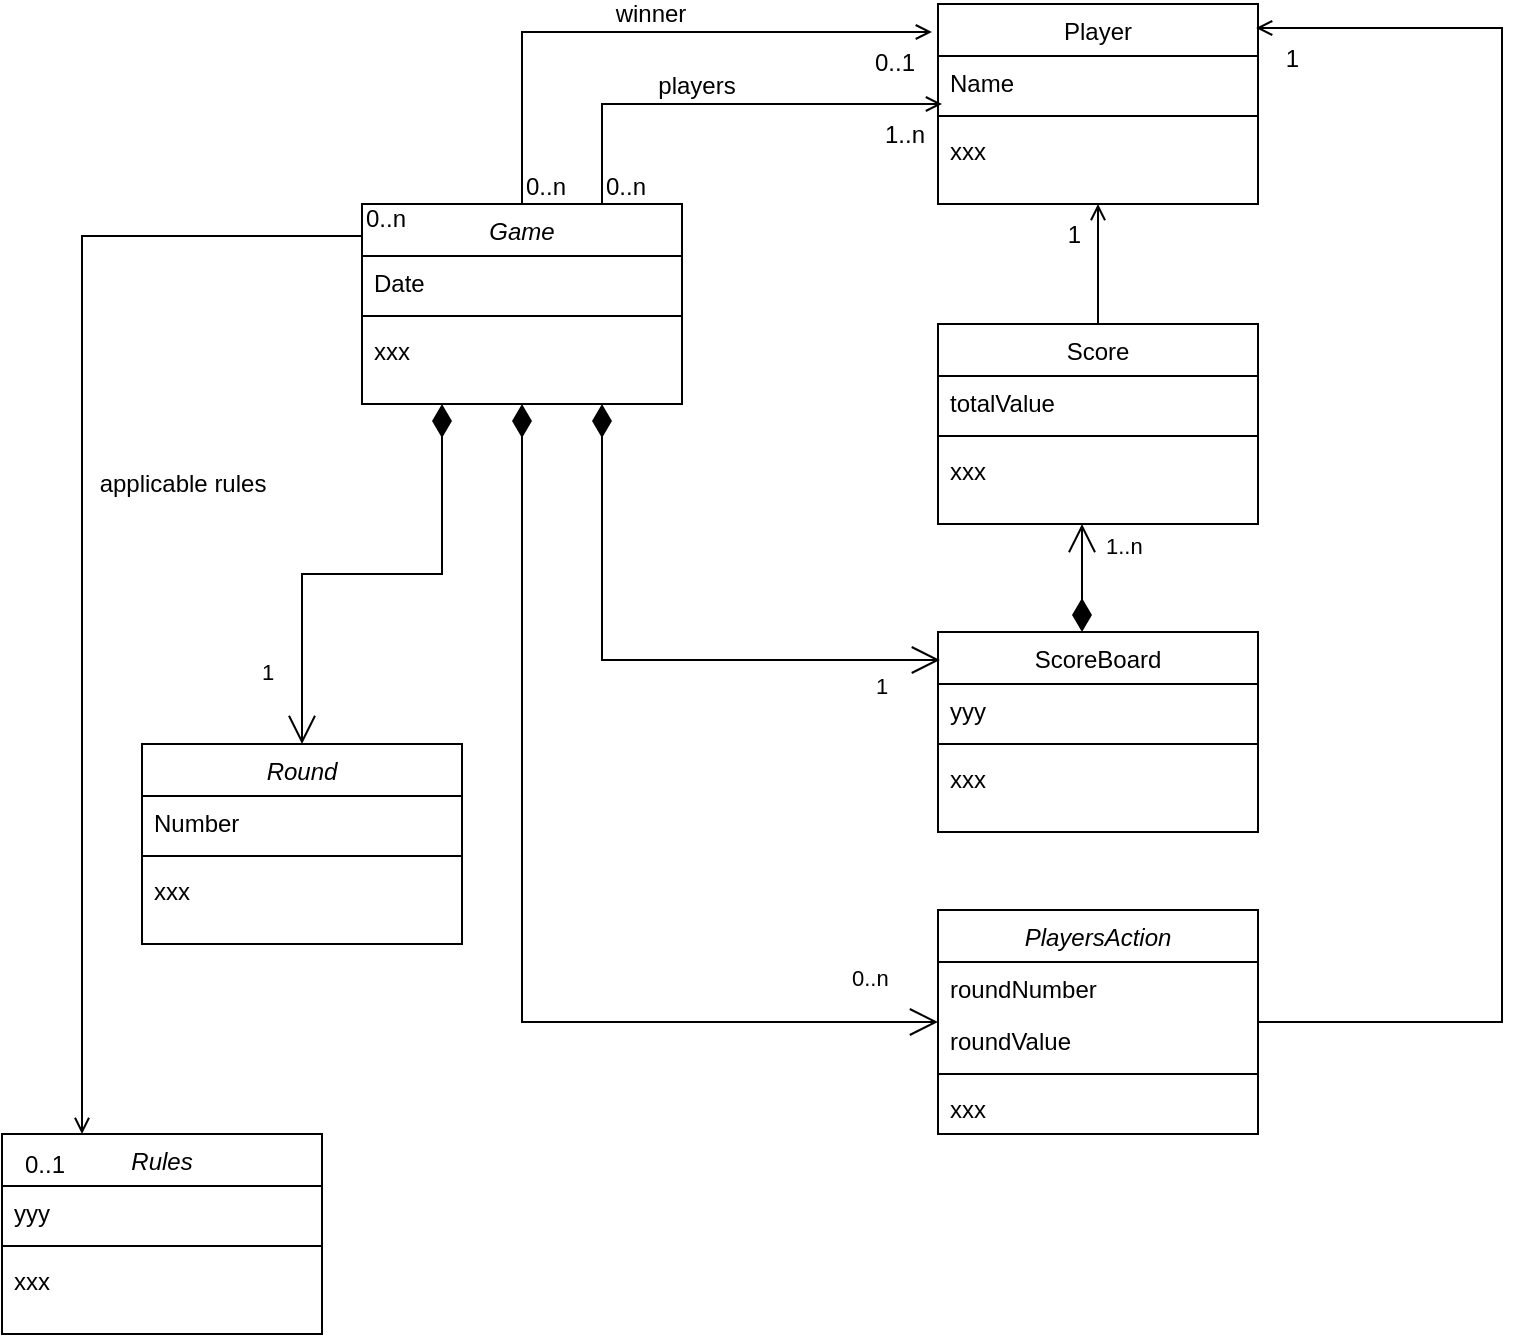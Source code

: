 <mxfile version="15.6.3" type="github">
  <diagram id="C5RBs43oDa-KdzZeNtuy" name="Page-1">
    <mxGraphModel dx="946" dy="566" grid="1" gridSize="10" guides="1" tooltips="1" connect="1" arrows="1" fold="1" page="1" pageScale="1" pageWidth="827" pageHeight="1169" math="0" shadow="0">
      <root>
        <mxCell id="WIyWlLk6GJQsqaUBKTNV-0" />
        <mxCell id="WIyWlLk6GJQsqaUBKTNV-1" parent="WIyWlLk6GJQsqaUBKTNV-0" />
        <mxCell id="zkfFHV4jXpPFQw0GAbJ--0" value="Game" style="swimlane;fontStyle=2;align=center;verticalAlign=top;childLayout=stackLayout;horizontal=1;startSize=26;horizontalStack=0;resizeParent=1;resizeLast=0;collapsible=1;marginBottom=0;rounded=0;shadow=0;strokeWidth=1;" parent="WIyWlLk6GJQsqaUBKTNV-1" vertex="1">
          <mxGeometry x="220" y="180" width="160" height="100" as="geometry">
            <mxRectangle x="220" y="120" width="160" height="26" as="alternateBounds" />
          </mxGeometry>
        </mxCell>
        <mxCell id="zkfFHV4jXpPFQw0GAbJ--1" value="Date" style="text;align=left;verticalAlign=top;spacingLeft=4;spacingRight=4;overflow=hidden;rotatable=0;points=[[0,0.5],[1,0.5]];portConstraint=eastwest;" parent="zkfFHV4jXpPFQw0GAbJ--0" vertex="1">
          <mxGeometry y="26" width="160" height="26" as="geometry" />
        </mxCell>
        <mxCell id="zkfFHV4jXpPFQw0GAbJ--4" value="" style="line;html=1;strokeWidth=1;align=left;verticalAlign=middle;spacingTop=-1;spacingLeft=3;spacingRight=3;rotatable=0;labelPosition=right;points=[];portConstraint=eastwest;" parent="zkfFHV4jXpPFQw0GAbJ--0" vertex="1">
          <mxGeometry y="52" width="160" height="8" as="geometry" />
        </mxCell>
        <mxCell id="zkfFHV4jXpPFQw0GAbJ--5" value="xxx" style="text;align=left;verticalAlign=top;spacingLeft=4;spacingRight=4;overflow=hidden;rotatable=0;points=[[0,0.5],[1,0.5]];portConstraint=eastwest;" parent="zkfFHV4jXpPFQw0GAbJ--0" vertex="1">
          <mxGeometry y="60" width="160" height="26" as="geometry" />
        </mxCell>
        <mxCell id="zkfFHV4jXpPFQw0GAbJ--17" value="Player" style="swimlane;fontStyle=0;align=center;verticalAlign=top;childLayout=stackLayout;horizontal=1;startSize=26;horizontalStack=0;resizeParent=1;resizeLast=0;collapsible=1;marginBottom=0;rounded=0;shadow=0;strokeWidth=1;" parent="WIyWlLk6GJQsqaUBKTNV-1" vertex="1">
          <mxGeometry x="508" y="80" width="160" height="100" as="geometry">
            <mxRectangle x="508" y="40" width="160" height="26" as="alternateBounds" />
          </mxGeometry>
        </mxCell>
        <mxCell id="zkfFHV4jXpPFQw0GAbJ--18" value="Name" style="text;align=left;verticalAlign=top;spacingLeft=4;spacingRight=4;overflow=hidden;rotatable=0;points=[[0,0.5],[1,0.5]];portConstraint=eastwest;" parent="zkfFHV4jXpPFQw0GAbJ--17" vertex="1">
          <mxGeometry y="26" width="160" height="26" as="geometry" />
        </mxCell>
        <mxCell id="zkfFHV4jXpPFQw0GAbJ--23" value="" style="line;html=1;strokeWidth=1;align=left;verticalAlign=middle;spacingTop=-1;spacingLeft=3;spacingRight=3;rotatable=0;labelPosition=right;points=[];portConstraint=eastwest;" parent="zkfFHV4jXpPFQw0GAbJ--17" vertex="1">
          <mxGeometry y="52" width="160" height="8" as="geometry" />
        </mxCell>
        <mxCell id="zkfFHV4jXpPFQw0GAbJ--24" value="xxx" style="text;align=left;verticalAlign=top;spacingLeft=4;spacingRight=4;overflow=hidden;rotatable=0;points=[[0,0.5],[1,0.5]];portConstraint=eastwest;" parent="zkfFHV4jXpPFQw0GAbJ--17" vertex="1">
          <mxGeometry y="60" width="160" height="26" as="geometry" />
        </mxCell>
        <mxCell id="zkfFHV4jXpPFQw0GAbJ--26" value="" style="endArrow=open;shadow=0;strokeWidth=1;rounded=0;endFill=1;edgeStyle=elbowEdgeStyle;elbow=vertical;entryX=-0.019;entryY=0.14;entryDx=0;entryDy=0;entryPerimeter=0;" parent="WIyWlLk6GJQsqaUBKTNV-1" source="zkfFHV4jXpPFQw0GAbJ--0" target="zkfFHV4jXpPFQw0GAbJ--17" edge="1">
          <mxGeometry x="0.5" y="41" relative="1" as="geometry">
            <mxPoint x="380" y="252" as="sourcePoint" />
            <mxPoint x="540" y="252" as="targetPoint" />
            <mxPoint x="-40" y="32" as="offset" />
            <Array as="points">
              <mxPoint x="430" y="94" />
              <mxPoint x="460" y="153" />
              <mxPoint x="460" y="200" />
              <mxPoint x="470" y="260" />
            </Array>
          </mxGeometry>
        </mxCell>
        <mxCell id="zkfFHV4jXpPFQw0GAbJ--27" value="0..n" style="resizable=0;align=left;verticalAlign=bottom;labelBackgroundColor=none;fontSize=12;" parent="zkfFHV4jXpPFQw0GAbJ--26" connectable="0" vertex="1">
          <mxGeometry x="-1" relative="1" as="geometry">
            <mxPoint as="offset" />
          </mxGeometry>
        </mxCell>
        <mxCell id="zkfFHV4jXpPFQw0GAbJ--28" value="0..1" style="resizable=0;align=right;verticalAlign=bottom;labelBackgroundColor=none;fontSize=12;" parent="zkfFHV4jXpPFQw0GAbJ--26" connectable="0" vertex="1">
          <mxGeometry x="1" relative="1" as="geometry">
            <mxPoint x="-7" y="24" as="offset" />
          </mxGeometry>
        </mxCell>
        <mxCell id="zkfFHV4jXpPFQw0GAbJ--29" value="winner" style="text;html=1;resizable=0;points=[];;align=center;verticalAlign=middle;labelBackgroundColor=none;rounded=0;shadow=0;strokeWidth=1;fontSize=12;" parent="zkfFHV4jXpPFQw0GAbJ--26" vertex="1" connectable="0">
          <mxGeometry x="0.5" y="49" relative="1" as="geometry">
            <mxPoint x="-68" y="40" as="offset" />
          </mxGeometry>
        </mxCell>
        <mxCell id="-jfL0HV8FS8QG_WkGPRR-2" value="ScoreBoard" style="swimlane;fontStyle=0;align=center;verticalAlign=top;childLayout=stackLayout;horizontal=1;startSize=26;horizontalStack=0;resizeParent=1;resizeLast=0;collapsible=1;marginBottom=0;rounded=0;shadow=0;strokeWidth=1;" vertex="1" parent="WIyWlLk6GJQsqaUBKTNV-1">
          <mxGeometry x="508" y="394" width="160" height="100" as="geometry">
            <mxRectangle x="508" y="334" width="160" height="26" as="alternateBounds" />
          </mxGeometry>
        </mxCell>
        <mxCell id="-jfL0HV8FS8QG_WkGPRR-3" value="yyy" style="text;align=left;verticalAlign=top;spacingLeft=4;spacingRight=4;overflow=hidden;rotatable=0;points=[[0,0.5],[1,0.5]];portConstraint=eastwest;" vertex="1" parent="-jfL0HV8FS8QG_WkGPRR-2">
          <mxGeometry y="26" width="160" height="26" as="geometry" />
        </mxCell>
        <mxCell id="-jfL0HV8FS8QG_WkGPRR-4" value="" style="line;html=1;strokeWidth=1;align=left;verticalAlign=middle;spacingTop=-1;spacingLeft=3;spacingRight=3;rotatable=0;labelPosition=right;points=[];portConstraint=eastwest;" vertex="1" parent="-jfL0HV8FS8QG_WkGPRR-2">
          <mxGeometry y="52" width="160" height="8" as="geometry" />
        </mxCell>
        <mxCell id="-jfL0HV8FS8QG_WkGPRR-5" value="xxx" style="text;align=left;verticalAlign=top;spacingLeft=4;spacingRight=4;overflow=hidden;rotatable=0;points=[[0,0.5],[1,0.5]];portConstraint=eastwest;" vertex="1" parent="-jfL0HV8FS8QG_WkGPRR-2">
          <mxGeometry y="60" width="160" height="26" as="geometry" />
        </mxCell>
        <mxCell id="-jfL0HV8FS8QG_WkGPRR-6" value="Score" style="swimlane;fontStyle=0;align=center;verticalAlign=top;childLayout=stackLayout;horizontal=1;startSize=26;horizontalStack=0;resizeParent=1;resizeLast=0;collapsible=1;marginBottom=0;rounded=0;shadow=0;strokeWidth=1;" vertex="1" parent="WIyWlLk6GJQsqaUBKTNV-1">
          <mxGeometry x="508" y="240" width="160" height="100" as="geometry">
            <mxRectangle x="508" y="180" width="160" height="26" as="alternateBounds" />
          </mxGeometry>
        </mxCell>
        <mxCell id="-jfL0HV8FS8QG_WkGPRR-7" value="totalValue" style="text;align=left;verticalAlign=top;spacingLeft=4;spacingRight=4;overflow=hidden;rotatable=0;points=[[0,0.5],[1,0.5]];portConstraint=eastwest;" vertex="1" parent="-jfL0HV8FS8QG_WkGPRR-6">
          <mxGeometry y="26" width="160" height="26" as="geometry" />
        </mxCell>
        <mxCell id="-jfL0HV8FS8QG_WkGPRR-8" value="" style="line;html=1;strokeWidth=1;align=left;verticalAlign=middle;spacingTop=-1;spacingLeft=3;spacingRight=3;rotatable=0;labelPosition=right;points=[];portConstraint=eastwest;" vertex="1" parent="-jfL0HV8FS8QG_WkGPRR-6">
          <mxGeometry y="52" width="160" height="8" as="geometry" />
        </mxCell>
        <mxCell id="-jfL0HV8FS8QG_WkGPRR-9" value="xxx" style="text;align=left;verticalAlign=top;spacingLeft=4;spacingRight=4;overflow=hidden;rotatable=0;points=[[0,0.5],[1,0.5]];portConstraint=eastwest;" vertex="1" parent="-jfL0HV8FS8QG_WkGPRR-6">
          <mxGeometry y="60" width="160" height="26" as="geometry" />
        </mxCell>
        <mxCell id="-jfL0HV8FS8QG_WkGPRR-26" value="" style="endArrow=open;shadow=0;strokeWidth=1;rounded=0;endFill=1;edgeStyle=elbowEdgeStyle;elbow=vertical;entryX=0.5;entryY=1;entryDx=0;entryDy=0;exitX=0.5;exitY=0;exitDx=0;exitDy=0;" edge="1" parent="WIyWlLk6GJQsqaUBKTNV-1" source="-jfL0HV8FS8QG_WkGPRR-6" target="zkfFHV4jXpPFQw0GAbJ--17">
          <mxGeometry x="0.5" y="41" relative="1" as="geometry">
            <mxPoint x="660" y="220" as="sourcePoint" />
            <mxPoint x="660" y="166" as="targetPoint" />
            <mxPoint x="-40" y="32" as="offset" />
            <Array as="points">
              <mxPoint x="588" y="220" />
            </Array>
          </mxGeometry>
        </mxCell>
        <mxCell id="-jfL0HV8FS8QG_WkGPRR-28" value="1" style="resizable=0;align=right;verticalAlign=bottom;labelBackgroundColor=none;fontSize=12;" connectable="0" vertex="1" parent="-jfL0HV8FS8QG_WkGPRR-26">
          <mxGeometry x="1" relative="1" as="geometry">
            <mxPoint x="-7" y="24" as="offset" />
          </mxGeometry>
        </mxCell>
        <mxCell id="-jfL0HV8FS8QG_WkGPRR-29" value="1" style="endArrow=open;html=1;endSize=12;startArrow=diamondThin;startSize=14;startFill=1;edgeStyle=orthogonalEdgeStyle;align=left;verticalAlign=bottom;rounded=0;exitX=0.75;exitY=1;exitDx=0;exitDy=0;entryX=0.006;entryY=0.14;entryDx=0;entryDy=0;entryPerimeter=0;" edge="1" parent="WIyWlLk6GJQsqaUBKTNV-1" source="zkfFHV4jXpPFQw0GAbJ--0" target="-jfL0HV8FS8QG_WkGPRR-2">
          <mxGeometry x="0.769" y="-22" relative="1" as="geometry">
            <mxPoint x="270" y="290" as="sourcePoint" />
            <mxPoint x="430" y="290" as="targetPoint" />
            <mxPoint as="offset" />
          </mxGeometry>
        </mxCell>
        <mxCell id="-jfL0HV8FS8QG_WkGPRR-33" value="1..n" style="endArrow=open;html=1;endSize=12;startArrow=diamondThin;startSize=14;startFill=1;edgeStyle=orthogonalEdgeStyle;align=left;verticalAlign=bottom;rounded=0;" edge="1" parent="WIyWlLk6GJQsqaUBKTNV-1">
          <mxGeometry x="0.259" y="-10" relative="1" as="geometry">
            <mxPoint x="580" y="394" as="sourcePoint" />
            <mxPoint x="580" y="340" as="targetPoint" />
            <Array as="points">
              <mxPoint x="580" y="394" />
              <mxPoint x="580" y="340" />
            </Array>
            <mxPoint as="offset" />
          </mxGeometry>
        </mxCell>
        <mxCell id="-jfL0HV8FS8QG_WkGPRR-34" value="Round" style="swimlane;fontStyle=2;align=center;verticalAlign=top;childLayout=stackLayout;horizontal=1;startSize=26;horizontalStack=0;resizeParent=1;resizeLast=0;collapsible=1;marginBottom=0;rounded=0;shadow=0;strokeWidth=1;" vertex="1" parent="WIyWlLk6GJQsqaUBKTNV-1">
          <mxGeometry x="110" y="450" width="160" height="100" as="geometry">
            <mxRectangle x="220" y="120" width="160" height="26" as="alternateBounds" />
          </mxGeometry>
        </mxCell>
        <mxCell id="-jfL0HV8FS8QG_WkGPRR-35" value="Number" style="text;align=left;verticalAlign=top;spacingLeft=4;spacingRight=4;overflow=hidden;rotatable=0;points=[[0,0.5],[1,0.5]];portConstraint=eastwest;" vertex="1" parent="-jfL0HV8FS8QG_WkGPRR-34">
          <mxGeometry y="26" width="160" height="26" as="geometry" />
        </mxCell>
        <mxCell id="-jfL0HV8FS8QG_WkGPRR-36" value="" style="line;html=1;strokeWidth=1;align=left;verticalAlign=middle;spacingTop=-1;spacingLeft=3;spacingRight=3;rotatable=0;labelPosition=right;points=[];portConstraint=eastwest;" vertex="1" parent="-jfL0HV8FS8QG_WkGPRR-34">
          <mxGeometry y="52" width="160" height="8" as="geometry" />
        </mxCell>
        <mxCell id="-jfL0HV8FS8QG_WkGPRR-37" value="xxx" style="text;align=left;verticalAlign=top;spacingLeft=4;spacingRight=4;overflow=hidden;rotatable=0;points=[[0,0.5],[1,0.5]];portConstraint=eastwest;" vertex="1" parent="-jfL0HV8FS8QG_WkGPRR-34">
          <mxGeometry y="60" width="160" height="26" as="geometry" />
        </mxCell>
        <mxCell id="-jfL0HV8FS8QG_WkGPRR-39" value="1" style="endArrow=open;html=1;endSize=12;startArrow=diamondThin;startSize=14;startFill=1;edgeStyle=orthogonalEdgeStyle;align=left;verticalAlign=bottom;rounded=0;exitX=0.25;exitY=1;exitDx=0;exitDy=0;entryX=0.5;entryY=0;entryDx=0;entryDy=0;" edge="1" parent="WIyWlLk6GJQsqaUBKTNV-1" source="zkfFHV4jXpPFQw0GAbJ--0" target="-jfL0HV8FS8QG_WkGPRR-34">
          <mxGeometry x="0.769" y="-22" relative="1" as="geometry">
            <mxPoint x="180" y="380" as="sourcePoint" />
            <mxPoint x="388.96" y="508" as="targetPoint" />
            <mxPoint as="offset" />
          </mxGeometry>
        </mxCell>
        <mxCell id="-jfL0HV8FS8QG_WkGPRR-54" value="PlayersAction" style="swimlane;fontStyle=2;align=center;verticalAlign=top;childLayout=stackLayout;horizontal=1;startSize=26;horizontalStack=0;resizeParent=1;resizeLast=0;collapsible=1;marginBottom=0;rounded=0;shadow=0;strokeWidth=1;" vertex="1" parent="WIyWlLk6GJQsqaUBKTNV-1">
          <mxGeometry x="508" y="533" width="160" height="112" as="geometry">
            <mxRectangle x="560" y="590" width="160" height="26" as="alternateBounds" />
          </mxGeometry>
        </mxCell>
        <mxCell id="-jfL0HV8FS8QG_WkGPRR-55" value="roundNumber" style="text;align=left;verticalAlign=top;spacingLeft=4;spacingRight=4;overflow=hidden;rotatable=0;points=[[0,0.5],[1,0.5]];portConstraint=eastwest;" vertex="1" parent="-jfL0HV8FS8QG_WkGPRR-54">
          <mxGeometry y="26" width="160" height="26" as="geometry" />
        </mxCell>
        <mxCell id="-jfL0HV8FS8QG_WkGPRR-67" value="roundValue" style="text;align=left;verticalAlign=top;spacingLeft=4;spacingRight=4;overflow=hidden;rotatable=0;points=[[0,0.5],[1,0.5]];portConstraint=eastwest;" vertex="1" parent="-jfL0HV8FS8QG_WkGPRR-54">
          <mxGeometry y="52" width="160" height="26" as="geometry" />
        </mxCell>
        <mxCell id="-jfL0HV8FS8QG_WkGPRR-56" value="" style="line;html=1;strokeWidth=1;align=left;verticalAlign=middle;spacingTop=-1;spacingLeft=3;spacingRight=3;rotatable=0;labelPosition=right;points=[];portConstraint=eastwest;" vertex="1" parent="-jfL0HV8FS8QG_WkGPRR-54">
          <mxGeometry y="78" width="160" height="8" as="geometry" />
        </mxCell>
        <mxCell id="-jfL0HV8FS8QG_WkGPRR-57" value="xxx" style="text;align=left;verticalAlign=top;spacingLeft=4;spacingRight=4;overflow=hidden;rotatable=0;points=[[0,0.5],[1,0.5]];portConstraint=eastwest;" vertex="1" parent="-jfL0HV8FS8QG_WkGPRR-54">
          <mxGeometry y="86" width="160" height="26" as="geometry" />
        </mxCell>
        <mxCell id="-jfL0HV8FS8QG_WkGPRR-59" value="0..n" style="endArrow=open;html=1;endSize=12;startArrow=diamondThin;startSize=14;startFill=1;edgeStyle=orthogonalEdgeStyle;align=left;verticalAlign=bottom;rounded=0;exitX=0.5;exitY=1;exitDx=0;exitDy=0;entryX=0;entryY=0.5;entryDx=0;entryDy=0;" edge="1" parent="WIyWlLk6GJQsqaUBKTNV-1" source="zkfFHV4jXpPFQw0GAbJ--0" target="-jfL0HV8FS8QG_WkGPRR-54">
          <mxGeometry x="0.826" y="13" relative="1" as="geometry">
            <mxPoint x="270" y="890" as="sourcePoint" />
            <mxPoint x="360" y="803" as="targetPoint" />
            <mxPoint as="offset" />
          </mxGeometry>
        </mxCell>
        <mxCell id="-jfL0HV8FS8QG_WkGPRR-69" value="" style="endArrow=open;shadow=0;strokeWidth=1;rounded=0;endFill=1;edgeStyle=elbowEdgeStyle;elbow=vertical;exitX=1;exitY=0.5;exitDx=0;exitDy=0;entryX=0.994;entryY=0.12;entryDx=0;entryDy=0;entryPerimeter=0;" edge="1" parent="WIyWlLk6GJQsqaUBKTNV-1" source="-jfL0HV8FS8QG_WkGPRR-54" target="zkfFHV4jXpPFQw0GAbJ--17">
          <mxGeometry x="0.5" y="41" relative="1" as="geometry">
            <mxPoint x="598" y="190" as="sourcePoint" />
            <mxPoint x="680" y="80" as="targetPoint" />
            <mxPoint x="-40" y="32" as="offset" />
            <Array as="points">
              <mxPoint x="790" y="310" />
            </Array>
          </mxGeometry>
        </mxCell>
        <mxCell id="-jfL0HV8FS8QG_WkGPRR-70" value="1" style="resizable=0;align=right;verticalAlign=bottom;labelBackgroundColor=none;fontSize=12;" connectable="0" vertex="1" parent="-jfL0HV8FS8QG_WkGPRR-69">
          <mxGeometry x="1" relative="1" as="geometry">
            <mxPoint x="23" y="24" as="offset" />
          </mxGeometry>
        </mxCell>
        <mxCell id="-jfL0HV8FS8QG_WkGPRR-71" value="Rules" style="swimlane;fontStyle=2;align=center;verticalAlign=top;childLayout=stackLayout;horizontal=1;startSize=26;horizontalStack=0;resizeParent=1;resizeLast=0;collapsible=1;marginBottom=0;rounded=0;shadow=0;strokeWidth=1;" vertex="1" parent="WIyWlLk6GJQsqaUBKTNV-1">
          <mxGeometry x="40" y="645" width="160" height="100" as="geometry">
            <mxRectangle x="220" y="120" width="160" height="26" as="alternateBounds" />
          </mxGeometry>
        </mxCell>
        <mxCell id="-jfL0HV8FS8QG_WkGPRR-72" value="yyy" style="text;align=left;verticalAlign=top;spacingLeft=4;spacingRight=4;overflow=hidden;rotatable=0;points=[[0,0.5],[1,0.5]];portConstraint=eastwest;" vertex="1" parent="-jfL0HV8FS8QG_WkGPRR-71">
          <mxGeometry y="26" width="160" height="26" as="geometry" />
        </mxCell>
        <mxCell id="-jfL0HV8FS8QG_WkGPRR-73" value="" style="line;html=1;strokeWidth=1;align=left;verticalAlign=middle;spacingTop=-1;spacingLeft=3;spacingRight=3;rotatable=0;labelPosition=right;points=[];portConstraint=eastwest;" vertex="1" parent="-jfL0HV8FS8QG_WkGPRR-71">
          <mxGeometry y="52" width="160" height="8" as="geometry" />
        </mxCell>
        <mxCell id="-jfL0HV8FS8QG_WkGPRR-74" value="xxx" style="text;align=left;verticalAlign=top;spacingLeft=4;spacingRight=4;overflow=hidden;rotatable=0;points=[[0,0.5],[1,0.5]];portConstraint=eastwest;" vertex="1" parent="-jfL0HV8FS8QG_WkGPRR-71">
          <mxGeometry y="60" width="160" height="26" as="geometry" />
        </mxCell>
        <mxCell id="-jfL0HV8FS8QG_WkGPRR-78" value="" style="endArrow=open;shadow=0;strokeWidth=1;rounded=0;endFill=1;edgeStyle=elbowEdgeStyle;elbow=vertical;exitX=0.75;exitY=0;exitDx=0;exitDy=0;" edge="1" parent="WIyWlLk6GJQsqaUBKTNV-1" source="zkfFHV4jXpPFQw0GAbJ--0">
          <mxGeometry x="0.5" y="41" relative="1" as="geometry">
            <mxPoint x="380" y="216" as="sourcePoint" />
            <mxPoint x="510" y="130" as="targetPoint" />
            <mxPoint x="-40" y="32" as="offset" />
            <Array as="points">
              <mxPoint x="510" y="130" />
              <mxPoint x="540" y="189" />
              <mxPoint x="540" y="236" />
              <mxPoint x="550" y="296" />
            </Array>
          </mxGeometry>
        </mxCell>
        <mxCell id="-jfL0HV8FS8QG_WkGPRR-79" value="0..n" style="resizable=0;align=left;verticalAlign=bottom;labelBackgroundColor=none;fontSize=12;" connectable="0" vertex="1" parent="-jfL0HV8FS8QG_WkGPRR-78">
          <mxGeometry x="-1" relative="1" as="geometry">
            <mxPoint as="offset" />
          </mxGeometry>
        </mxCell>
        <mxCell id="-jfL0HV8FS8QG_WkGPRR-80" value="1..n" style="resizable=0;align=right;verticalAlign=bottom;labelBackgroundColor=none;fontSize=12;" connectable="0" vertex="1" parent="-jfL0HV8FS8QG_WkGPRR-78">
          <mxGeometry x="1" relative="1" as="geometry">
            <mxPoint x="-7" y="24" as="offset" />
          </mxGeometry>
        </mxCell>
        <mxCell id="-jfL0HV8FS8QG_WkGPRR-81" value="players" style="text;html=1;resizable=0;points=[];;align=center;verticalAlign=middle;labelBackgroundColor=none;rounded=0;shadow=0;strokeWidth=1;fontSize=12;" vertex="1" connectable="0" parent="-jfL0HV8FS8QG_WkGPRR-78">
          <mxGeometry x="0.5" y="49" relative="1" as="geometry">
            <mxPoint x="-68" y="40" as="offset" />
          </mxGeometry>
        </mxCell>
        <mxCell id="-jfL0HV8FS8QG_WkGPRR-82" value="" style="endArrow=open;shadow=0;strokeWidth=1;rounded=0;endFill=1;edgeStyle=elbowEdgeStyle;elbow=vertical;exitX=0;exitY=0.16;exitDx=0;exitDy=0;exitPerimeter=0;entryX=0.25;entryY=0;entryDx=0;entryDy=0;" edge="1" parent="WIyWlLk6GJQsqaUBKTNV-1" source="zkfFHV4jXpPFQw0GAbJ--0" target="-jfL0HV8FS8QG_WkGPRR-71">
          <mxGeometry x="0.5" y="41" relative="1" as="geometry">
            <mxPoint x="150" y="230" as="sourcePoint" />
            <mxPoint x="100" y="540" as="targetPoint" />
            <mxPoint x="-40" y="32" as="offset" />
            <Array as="points">
              <mxPoint x="160" y="196" />
              <mxPoint x="210" y="246" />
              <mxPoint x="210" y="293" />
              <mxPoint x="220" y="353" />
            </Array>
          </mxGeometry>
        </mxCell>
        <mxCell id="-jfL0HV8FS8QG_WkGPRR-83" value="0..n" style="resizable=0;align=left;verticalAlign=bottom;labelBackgroundColor=none;fontSize=12;" connectable="0" vertex="1" parent="-jfL0HV8FS8QG_WkGPRR-82">
          <mxGeometry x="-1" relative="1" as="geometry">
            <mxPoint as="offset" />
          </mxGeometry>
        </mxCell>
        <mxCell id="-jfL0HV8FS8QG_WkGPRR-84" value="0..1" style="resizable=0;align=right;verticalAlign=bottom;labelBackgroundColor=none;fontSize=12;" connectable="0" vertex="1" parent="-jfL0HV8FS8QG_WkGPRR-82">
          <mxGeometry x="1" relative="1" as="geometry">
            <mxPoint x="-7" y="24" as="offset" />
          </mxGeometry>
        </mxCell>
        <mxCell id="-jfL0HV8FS8QG_WkGPRR-85" value="applicable rules" style="text;html=1;resizable=0;points=[];;align=center;verticalAlign=middle;labelBackgroundColor=none;rounded=0;shadow=0;strokeWidth=1;fontSize=12;" vertex="1" connectable="0" parent="-jfL0HV8FS8QG_WkGPRR-82">
          <mxGeometry x="0.5" y="49" relative="1" as="geometry">
            <mxPoint x="1" y="-178" as="offset" />
          </mxGeometry>
        </mxCell>
      </root>
    </mxGraphModel>
  </diagram>
</mxfile>
